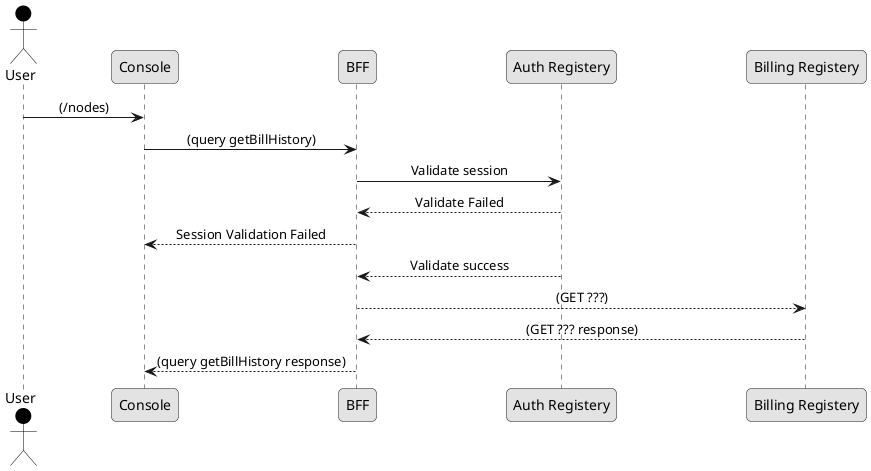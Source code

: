 @startuml
skinparam BoxPadding 10
skinparam roundcorner 10
skinparam Shadowing false
skinparam monochrome true
skinparam ParticipantPadding 60
skinparam ActorBorderColor  Black
skinparam sequenceMessageAlign center
skinparam SequenceBoxBackgroundColor AliceBlue

actor User #Black

User -> Console: (/nodes)
Console -> BFF: (query getBillHistory)
BFF -> "Auth Registery": Validate session
BFF <-- "Auth Registery": Validate Failed
Console <-- BFF: Session Validation Failed
BFF <-- "Auth Registery": Validate success
BFF --> "Billing Registery": (GET ???)
BFF <-- "Billing Registery": (GET ??? response)
BFF --> Console:  (query getBillHistory response)

@enduml